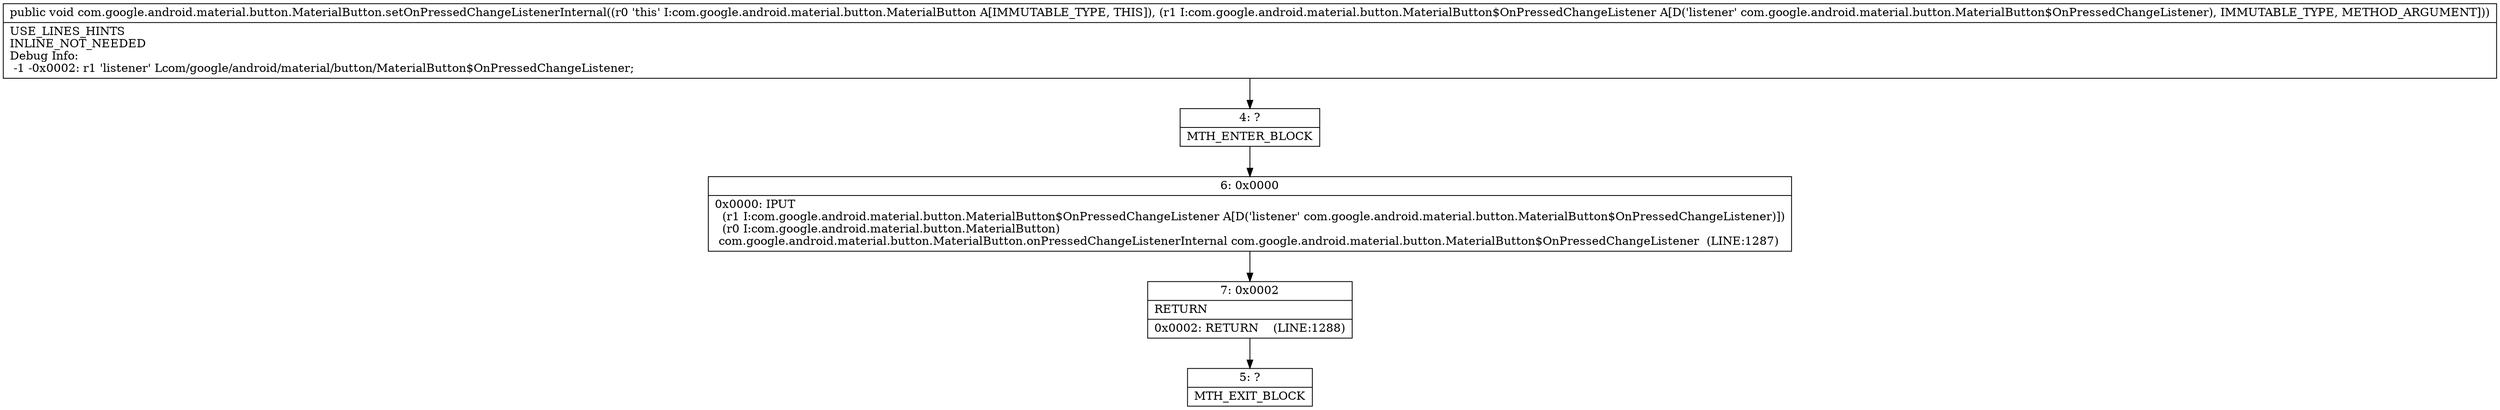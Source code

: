 digraph "CFG forcom.google.android.material.button.MaterialButton.setOnPressedChangeListenerInternal(Lcom\/google\/android\/material\/button\/MaterialButton$OnPressedChangeListener;)V" {
Node_4 [shape=record,label="{4\:\ ?|MTH_ENTER_BLOCK\l}"];
Node_6 [shape=record,label="{6\:\ 0x0000|0x0000: IPUT  \l  (r1 I:com.google.android.material.button.MaterialButton$OnPressedChangeListener A[D('listener' com.google.android.material.button.MaterialButton$OnPressedChangeListener)])\l  (r0 I:com.google.android.material.button.MaterialButton)\l com.google.android.material.button.MaterialButton.onPressedChangeListenerInternal com.google.android.material.button.MaterialButton$OnPressedChangeListener  (LINE:1287)\l}"];
Node_7 [shape=record,label="{7\:\ 0x0002|RETURN\l|0x0002: RETURN    (LINE:1288)\l}"];
Node_5 [shape=record,label="{5\:\ ?|MTH_EXIT_BLOCK\l}"];
MethodNode[shape=record,label="{public void com.google.android.material.button.MaterialButton.setOnPressedChangeListenerInternal((r0 'this' I:com.google.android.material.button.MaterialButton A[IMMUTABLE_TYPE, THIS]), (r1 I:com.google.android.material.button.MaterialButton$OnPressedChangeListener A[D('listener' com.google.android.material.button.MaterialButton$OnPressedChangeListener), IMMUTABLE_TYPE, METHOD_ARGUMENT]))  | USE_LINES_HINTS\lINLINE_NOT_NEEDED\lDebug Info:\l  \-1 \-0x0002: r1 'listener' Lcom\/google\/android\/material\/button\/MaterialButton$OnPressedChangeListener;\l}"];
MethodNode -> Node_4;Node_4 -> Node_6;
Node_6 -> Node_7;
Node_7 -> Node_5;
}

